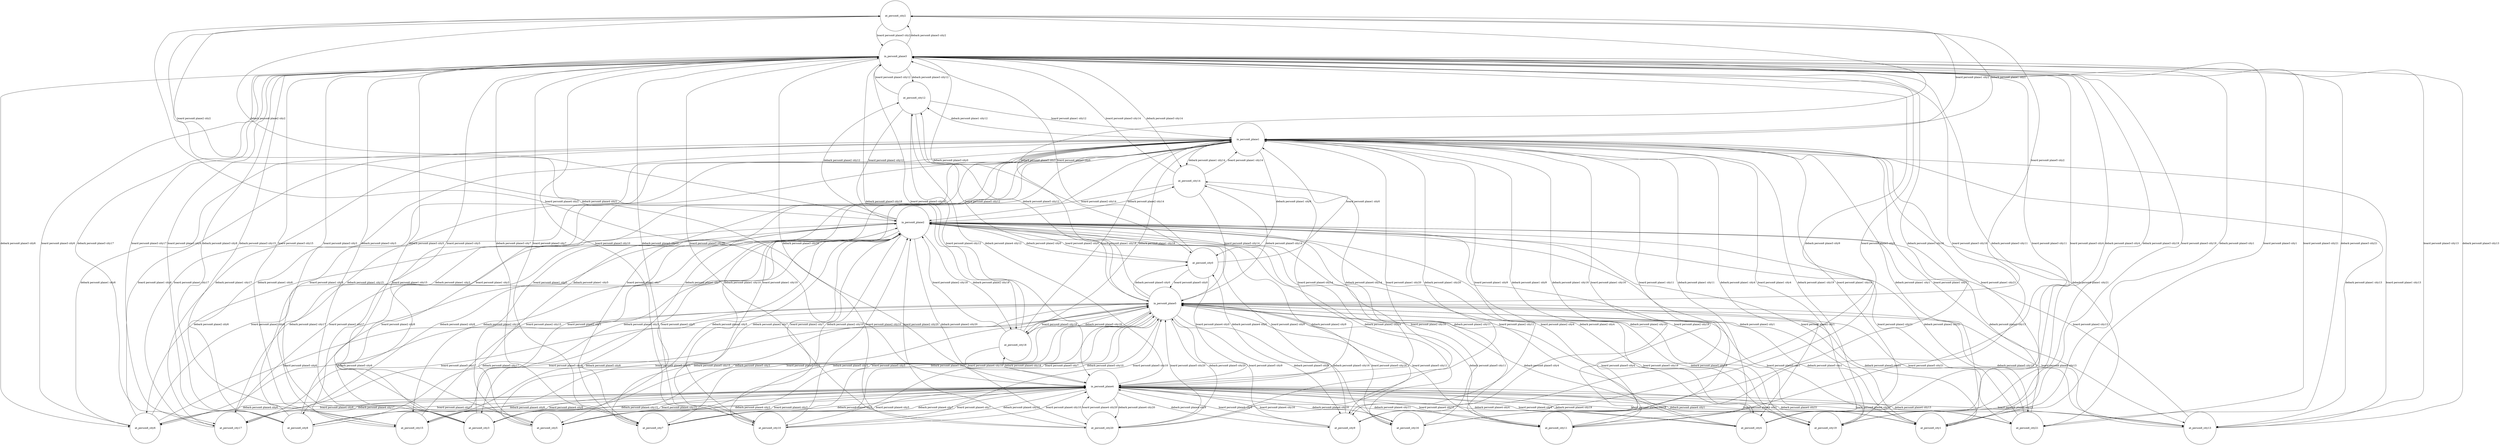 digraph Tree {
	node [shape=circle, fontsize=14, color=black, fillcolor=white, fontcolor=black];
	 edge [style=solid, color=black];
at_person6_city2 [label="at_person6_city2"];
in_person6_plane3 [label="in_person6_plane3"];
in_person6_plane4 [label="in_person6_plane4"];
in_person6_plane5 [label="in_person6_plane5"];
in_person6_plane2 [label="in_person6_plane2"];
in_person6_plane1 [label="in_person6_plane1"];
at_person6_city4 [label="at_person6_city4"];
at_person6_city19 [label="at_person6_city19"];
at_person6_city6 [label="at_person6_city6"];
at_person6_city17 [label="at_person6_city17"];
at_person6_city8 [label="at_person6_city8"];
at_person6_city15 [label="at_person6_city15"];
at_person6_city21 [label="at_person6_city21"];
at_person6_city13 [label="at_person6_city13"];
at_person6_city3 [label="at_person6_city3"];
at_person6_city5 [label="at_person6_city5"];
at_person6_city7 [label="at_person6_city7"];
at_person6_city10 [label="at_person6_city10"];
at_person6_city20 [label="at_person6_city20"];
at_person6_city9 [label="at_person6_city9"];
at_person6_city16 [label="at_person6_city16"];
at_person6_city1 [label="at_person6_city1"];
at_person6_city11 [label="at_person6_city11"];
at_person6_city18 [label="at_person6_city18"];
at_person6_city0 [label="at_person6_city0"];
at_person6_city14 [label="at_person6_city14"];
at_person6_city12 [label="at_person6_city12"];
at_person6_city2 -> in_person6_plane3 [label="board person6 plane3 city2"];
at_person6_city2 -> in_person6_plane4 [label="board person6 plane4 city2"];
at_person6_city2 -> in_person6_plane5 [label="board person6 plane5 city2"];
at_person6_city2 -> in_person6_plane2 [label="board person6 plane2 city2"];
at_person6_city2 -> in_person6_plane1 [label="board person6 plane1 city2"];
in_person6_plane3 -> at_person6_city2 [label="debark person6 plane3 city2"];
in_person6_plane3 -> at_person6_city4 [label="debark person6 plane3 city4"];
in_person6_plane3 -> at_person6_city19 [label="debark person6 plane3 city19"];
in_person6_plane3 -> at_person6_city6 [label="debark person6 plane3 city6"];
in_person6_plane3 -> at_person6_city17 [label="debark person6 plane3 city17"];
in_person6_plane3 -> at_person6_city8 [label="debark person6 plane3 city8"];
in_person6_plane3 -> at_person6_city15 [label="debark person6 plane3 city15"];
in_person6_plane3 -> at_person6_city21 [label="debark person6 plane3 city21"];
in_person6_plane3 -> at_person6_city13 [label="debark person6 plane3 city13"];
in_person6_plane3 -> at_person6_city3 [label="debark person6 plane3 city3"];
in_person6_plane3 -> at_person6_city5 [label="debark person6 plane3 city5"];
in_person6_plane3 -> at_person6_city7 [label="debark person6 plane3 city7"];
in_person6_plane3 -> at_person6_city10 [label="debark person6 plane3 city10"];
in_person6_plane3 -> at_person6_city20 [label="debark person6 plane3 city20"];
in_person6_plane3 -> at_person6_city9 [label="debark person6 plane3 city9"];
in_person6_plane3 -> at_person6_city16 [label="debark person6 plane3 city16"];
in_person6_plane3 -> at_person6_city1 [label="debark person6 plane3 city1"];
in_person6_plane3 -> at_person6_city11 [label="debark person6 plane3 city11"];
in_person6_plane3 -> at_person6_city18 [label="debark person6 plane3 city18"];
in_person6_plane3 -> at_person6_city0 [label="debark person6 plane3 city0"];
in_person6_plane3 -> at_person6_city14 [label="debark person6 plane3 city14"];
in_person6_plane3 -> at_person6_city12 [label="debark person6 plane3 city12"];
at_person6_city4 -> in_person6_plane3 [label="board person6 plane3 city4"];
at_person6_city4 -> in_person6_plane4 [label="board person6 plane4 city4"];
at_person6_city4 -> in_person6_plane5 [label="board person6 plane5 city4"];
at_person6_city4 -> in_person6_plane2 [label="board person6 plane2 city4"];
at_person6_city4 -> in_person6_plane1 [label="board person6 plane1 city4"];
at_person6_city19 -> in_person6_plane3 [label="board person6 plane3 city19"];
at_person6_city19 -> in_person6_plane4 [label="board person6 plane4 city19"];
at_person6_city19 -> in_person6_plane5 [label="board person6 plane5 city19"];
at_person6_city19 -> in_person6_plane2 [label="board person6 plane2 city19"];
at_person6_city19 -> in_person6_plane1 [label="board person6 plane1 city19"];
at_person6_city6 -> in_person6_plane3 [label="board person6 plane3 city6"];
at_person6_city6 -> in_person6_plane4 [label="board person6 plane4 city6"];
at_person6_city6 -> in_person6_plane5 [label="board person6 plane5 city6"];
at_person6_city6 -> in_person6_plane2 [label="board person6 plane2 city6"];
at_person6_city6 -> in_person6_plane1 [label="board person6 plane1 city6"];
at_person6_city17 -> in_person6_plane3 [label="board person6 plane3 city17"];
at_person6_city17 -> in_person6_plane4 [label="board person6 plane4 city17"];
at_person6_city17 -> in_person6_plane5 [label="board person6 plane5 city17"];
at_person6_city17 -> in_person6_plane2 [label="board person6 plane2 city17"];
at_person6_city17 -> in_person6_plane1 [label="board person6 plane1 city17"];
at_person6_city8 -> in_person6_plane3 [label="board person6 plane3 city8"];
at_person6_city8 -> in_person6_plane4 [label="board person6 plane4 city8"];
at_person6_city8 -> in_person6_plane5 [label="board person6 plane5 city8"];
at_person6_city8 -> in_person6_plane2 [label="board person6 plane2 city8"];
at_person6_city8 -> in_person6_plane1 [label="board person6 plane1 city8"];
in_person6_plane4 -> at_person6_city2 [label="debark person6 plane4 city2"];
in_person6_plane4 -> at_person6_city4 [label="debark person6 plane4 city4"];
in_person6_plane4 -> at_person6_city19 [label="debark person6 plane4 city19"];
in_person6_plane4 -> at_person6_city6 [label="debark person6 plane4 city6"];
in_person6_plane4 -> at_person6_city17 [label="debark person6 plane4 city17"];
in_person6_plane4 -> at_person6_city8 [label="debark person6 plane4 city8"];
in_person6_plane4 -> at_person6_city15 [label="debark person6 plane4 city15"];
in_person6_plane4 -> at_person6_city21 [label="debark person6 plane4 city21"];
in_person6_plane4 -> at_person6_city13 [label="debark person6 plane4 city13"];
in_person6_plane4 -> at_person6_city3 [label="debark person6 plane4 city3"];
in_person6_plane4 -> at_person6_city5 [label="debark person6 plane4 city5"];
in_person6_plane4 -> at_person6_city7 [label="debark person6 plane4 city7"];
in_person6_plane4 -> at_person6_city10 [label="debark person6 plane4 city10"];
in_person6_plane4 -> at_person6_city20 [label="debark person6 plane4 city20"];
in_person6_plane4 -> at_person6_city9 [label="debark person6 plane4 city9"];
in_person6_plane4 -> at_person6_city16 [label="debark person6 plane4 city16"];
in_person6_plane4 -> at_person6_city1 [label="debark person6 plane4 city1"];
in_person6_plane4 -> at_person6_city11 [label="debark person6 plane4 city11"];
in_person6_plane4 -> at_person6_city18 [label="debark person6 plane4 city18"];
in_person6_plane4 -> at_person6_city0 [label="debark person6 plane4 city0"];
in_person6_plane4 -> at_person6_city14 [label="debark person6 plane4 city14"];
in_person6_plane4 -> at_person6_city12 [label="debark person6 plane4 city12"];
at_person6_city15 -> in_person6_plane3 [label="board person6 plane3 city15"];
at_person6_city15 -> in_person6_plane4 [label="board person6 plane4 city15"];
at_person6_city15 -> in_person6_plane5 [label="board person6 plane5 city15"];
at_person6_city15 -> in_person6_plane2 [label="board person6 plane2 city15"];
at_person6_city15 -> in_person6_plane1 [label="board person6 plane1 city15"];
at_person6_city21 -> in_person6_plane3 [label="board person6 plane3 city21"];
at_person6_city21 -> in_person6_plane4 [label="board person6 plane4 city21"];
at_person6_city21 -> in_person6_plane5 [label="board person6 plane5 city21"];
at_person6_city21 -> in_person6_plane2 [label="board person6 plane2 city21"];
at_person6_city21 -> in_person6_plane1 [label="board person6 plane1 city21"];
at_person6_city13 -> in_person6_plane3 [label="board person6 plane3 city13"];
at_person6_city13 -> in_person6_plane4 [label="board person6 plane4 city13"];
at_person6_city13 -> in_person6_plane5 [label="board person6 plane5 city13"];
at_person6_city13 -> in_person6_plane2 [label="board person6 plane2 city13"];
at_person6_city13 -> in_person6_plane1 [label="board person6 plane1 city13"];
in_person6_plane5 -> at_person6_city2 [label="debark person6 plane5 city2"];
in_person6_plane5 -> at_person6_city4 [label="debark person6 plane5 city4"];
in_person6_plane5 -> at_person6_city19 [label="debark person6 plane5 city19"];
in_person6_plane5 -> at_person6_city6 [label="debark person6 plane5 city6"];
in_person6_plane5 -> at_person6_city17 [label="debark person6 plane5 city17"];
in_person6_plane5 -> at_person6_city8 [label="debark person6 plane5 city8"];
in_person6_plane5 -> at_person6_city15 [label="debark person6 plane5 city15"];
in_person6_plane5 -> at_person6_city21 [label="debark person6 plane5 city21"];
in_person6_plane5 -> at_person6_city13 [label="debark person6 plane5 city13"];
in_person6_plane5 -> at_person6_city3 [label="debark person6 plane5 city3"];
in_person6_plane5 -> at_person6_city5 [label="debark person6 plane5 city5"];
in_person6_plane5 -> at_person6_city7 [label="debark person6 plane5 city7"];
in_person6_plane5 -> at_person6_city10 [label="debark person6 plane5 city10"];
in_person6_plane5 -> at_person6_city20 [label="debark person6 plane5 city20"];
in_person6_plane5 -> at_person6_city9 [label="debark person6 plane5 city9"];
in_person6_plane5 -> at_person6_city16 [label="debark person6 plane5 city16"];
in_person6_plane5 -> at_person6_city1 [label="debark person6 plane5 city1"];
in_person6_plane5 -> at_person6_city11 [label="debark person6 plane5 city11"];
in_person6_plane5 -> at_person6_city18 [label="debark person6 plane5 city18"];
in_person6_plane5 -> at_person6_city0 [label="debark person6 plane5 city0"];
in_person6_plane5 -> at_person6_city14 [label="debark person6 plane5 city14"];
in_person6_plane5 -> at_person6_city12 [label="debark person6 plane5 city12"];
at_person6_city3 -> in_person6_plane3 [label="board person6 plane3 city3"];
at_person6_city3 -> in_person6_plane4 [label="board person6 plane4 city3"];
at_person6_city3 -> in_person6_plane5 [label="board person6 plane5 city3"];
at_person6_city3 -> in_person6_plane2 [label="board person6 plane2 city3"];
at_person6_city3 -> in_person6_plane1 [label="board person6 plane1 city3"];
at_person6_city5 -> in_person6_plane3 [label="board person6 plane3 city5"];
at_person6_city5 -> in_person6_plane4 [label="board person6 plane4 city5"];
at_person6_city5 -> in_person6_plane5 [label="board person6 plane5 city5"];
at_person6_city5 -> in_person6_plane2 [label="board person6 plane2 city5"];
at_person6_city5 -> in_person6_plane1 [label="board person6 plane1 city5"];
at_person6_city7 -> in_person6_plane3 [label="board person6 plane3 city7"];
at_person6_city7 -> in_person6_plane4 [label="board person6 plane4 city7"];
at_person6_city7 -> in_person6_plane5 [label="board person6 plane5 city7"];
at_person6_city7 -> in_person6_plane2 [label="board person6 plane2 city7"];
at_person6_city7 -> in_person6_plane1 [label="board person6 plane1 city7"];
at_person6_city10 -> in_person6_plane3 [label="board person6 plane3 city10"];
at_person6_city10 -> in_person6_plane4 [label="board person6 plane4 city10"];
at_person6_city10 -> in_person6_plane5 [label="board person6 plane5 city10"];
at_person6_city10 -> in_person6_plane2 [label="board person6 plane2 city10"];
at_person6_city10 -> in_person6_plane1 [label="board person6 plane1 city10"];
at_person6_city20 -> in_person6_plane3 [label="board person6 plane3 city20"];
at_person6_city20 -> in_person6_plane4 [label="board person6 plane4 city20"];
at_person6_city20 -> in_person6_plane5 [label="board person6 plane5 city20"];
at_person6_city20 -> in_person6_plane2 [label="board person6 plane2 city20"];
at_person6_city20 -> in_person6_plane1 [label="board person6 plane1 city20"];
in_person6_plane2 -> at_person6_city2 [label="debark person6 plane2 city2"];
in_person6_plane2 -> at_person6_city4 [label="debark person6 plane2 city4"];
in_person6_plane2 -> at_person6_city19 [label="debark person6 plane2 city19"];
in_person6_plane2 -> at_person6_city6 [label="debark person6 plane2 city6"];
in_person6_plane2 -> at_person6_city17 [label="debark person6 plane2 city17"];
in_person6_plane2 -> at_person6_city8 [label="debark person6 plane2 city8"];
in_person6_plane2 -> at_person6_city15 [label="debark person6 plane2 city15"];
in_person6_plane2 -> at_person6_city21 [label="debark person6 plane2 city21"];
in_person6_plane2 -> at_person6_city13 [label="debark person6 plane2 city13"];
in_person6_plane2 -> at_person6_city3 [label="debark person6 plane2 city3"];
in_person6_plane2 -> at_person6_city5 [label="debark person6 plane2 city5"];
in_person6_plane2 -> at_person6_city7 [label="debark person6 plane2 city7"];
in_person6_plane2 -> at_person6_city10 [label="debark person6 plane2 city10"];
in_person6_plane2 -> at_person6_city20 [label="debark person6 plane2 city20"];
in_person6_plane2 -> at_person6_city9 [label="debark person6 plane2 city9"];
in_person6_plane2 -> at_person6_city16 [label="debark person6 plane2 city16"];
in_person6_plane2 -> at_person6_city1 [label="debark person6 plane2 city1"];
in_person6_plane2 -> at_person6_city11 [label="debark person6 plane2 city11"];
in_person6_plane2 -> at_person6_city18 [label="debark person6 plane2 city18"];
in_person6_plane2 -> at_person6_city0 [label="debark person6 plane2 city0"];
in_person6_plane2 -> at_person6_city14 [label="debark person6 plane2 city14"];
in_person6_plane2 -> at_person6_city12 [label="debark person6 plane2 city12"];
at_person6_city9 -> in_person6_plane3 [label="board person6 plane3 city9"];
at_person6_city9 -> in_person6_plane4 [label="board person6 plane4 city9"];
at_person6_city9 -> in_person6_plane5 [label="board person6 plane5 city9"];
at_person6_city9 -> in_person6_plane2 [label="board person6 plane2 city9"];
at_person6_city9 -> in_person6_plane1 [label="board person6 plane1 city9"];
at_person6_city16 -> in_person6_plane3 [label="board person6 plane3 city16"];
at_person6_city16 -> in_person6_plane4 [label="board person6 plane4 city16"];
at_person6_city16 -> in_person6_plane5 [label="board person6 plane5 city16"];
at_person6_city16 -> in_person6_plane2 [label="board person6 plane2 city16"];
at_person6_city16 -> in_person6_plane1 [label="board person6 plane1 city16"];
at_person6_city1 -> in_person6_plane3 [label="board person6 plane3 city1"];
at_person6_city1 -> in_person6_plane4 [label="board person6 plane4 city1"];
at_person6_city1 -> in_person6_plane5 [label="board person6 plane5 city1"];
at_person6_city1 -> in_person6_plane2 [label="board person6 plane2 city1"];
at_person6_city1 -> in_person6_plane1 [label="board person6 plane1 city1"];
at_person6_city11 -> in_person6_plane3 [label="board person6 plane3 city11"];
at_person6_city11 -> in_person6_plane4 [label="board person6 plane4 city11"];
at_person6_city11 -> in_person6_plane5 [label="board person6 plane5 city11"];
at_person6_city11 -> in_person6_plane2 [label="board person6 plane2 city11"];
at_person6_city11 -> in_person6_plane1 [label="board person6 plane1 city11"];
at_person6_city18 -> in_person6_plane3 [label="board person6 plane3 city18"];
at_person6_city18 -> in_person6_plane4 [label="board person6 plane4 city18"];
at_person6_city18 -> in_person6_plane5 [label="board person6 plane5 city18"];
at_person6_city18 -> in_person6_plane2 [label="board person6 plane2 city18"];
at_person6_city18 -> in_person6_plane1 [label="board person6 plane1 city18"];
at_person6_city0 -> in_person6_plane3 [label="board person6 plane3 city0"];
at_person6_city0 -> in_person6_plane4 [label="board person6 plane4 city0"];
at_person6_city0 -> in_person6_plane5 [label="board person6 plane5 city0"];
at_person6_city0 -> in_person6_plane2 [label="board person6 plane2 city0"];
at_person6_city0 -> in_person6_plane1 [label="board person6 plane1 city0"];
in_person6_plane1 -> at_person6_city2 [label="debark person6 plane1 city2"];
in_person6_plane1 -> at_person6_city4 [label="debark person6 plane1 city4"];
in_person6_plane1 -> at_person6_city19 [label="debark person6 plane1 city19"];
in_person6_plane1 -> at_person6_city6 [label="debark person6 plane1 city6"];
in_person6_plane1 -> at_person6_city17 [label="debark person6 plane1 city17"];
in_person6_plane1 -> at_person6_city8 [label="debark person6 plane1 city8"];
in_person6_plane1 -> at_person6_city15 [label="debark person6 plane1 city15"];
in_person6_plane1 -> at_person6_city21 [label="debark person6 plane1 city21"];
in_person6_plane1 -> at_person6_city13 [label="debark person6 plane1 city13"];
in_person6_plane1 -> at_person6_city3 [label="debark person6 plane1 city3"];
in_person6_plane1 -> at_person6_city5 [label="debark person6 plane1 city5"];
in_person6_plane1 -> at_person6_city7 [label="debark person6 plane1 city7"];
in_person6_plane1 -> at_person6_city10 [label="debark person6 plane1 city10"];
in_person6_plane1 -> at_person6_city20 [label="debark person6 plane1 city20"];
in_person6_plane1 -> at_person6_city9 [label="debark person6 plane1 city9"];
in_person6_plane1 -> at_person6_city16 [label="debark person6 plane1 city16"];
in_person6_plane1 -> at_person6_city1 [label="debark person6 plane1 city1"];
in_person6_plane1 -> at_person6_city11 [label="debark person6 plane1 city11"];
in_person6_plane1 -> at_person6_city18 [label="debark person6 plane1 city18"];
in_person6_plane1 -> at_person6_city0 [label="debark person6 plane1 city0"];
in_person6_plane1 -> at_person6_city14 [label="debark person6 plane1 city14"];
in_person6_plane1 -> at_person6_city12 [label="debark person6 plane1 city12"];
at_person6_city14 -> in_person6_plane3 [label="board person6 plane3 city14"];
at_person6_city14 -> in_person6_plane4 [label="board person6 plane4 city14"];
at_person6_city14 -> in_person6_plane5 [label="board person6 plane5 city14"];
at_person6_city14 -> in_person6_plane2 [label="board person6 plane2 city14"];
at_person6_city14 -> in_person6_plane1 [label="board person6 plane1 city14"];
at_person6_city12 -> in_person6_plane3 [label="board person6 plane3 city12"];
at_person6_city12 -> in_person6_plane4 [label="board person6 plane4 city12"];
at_person6_city12 -> in_person6_plane5 [label="board person6 plane5 city12"];
at_person6_city12 -> in_person6_plane2 [label="board person6 plane2 city12"];
at_person6_city12 -> in_person6_plane1 [label="board person6 plane1 city12"];
}
